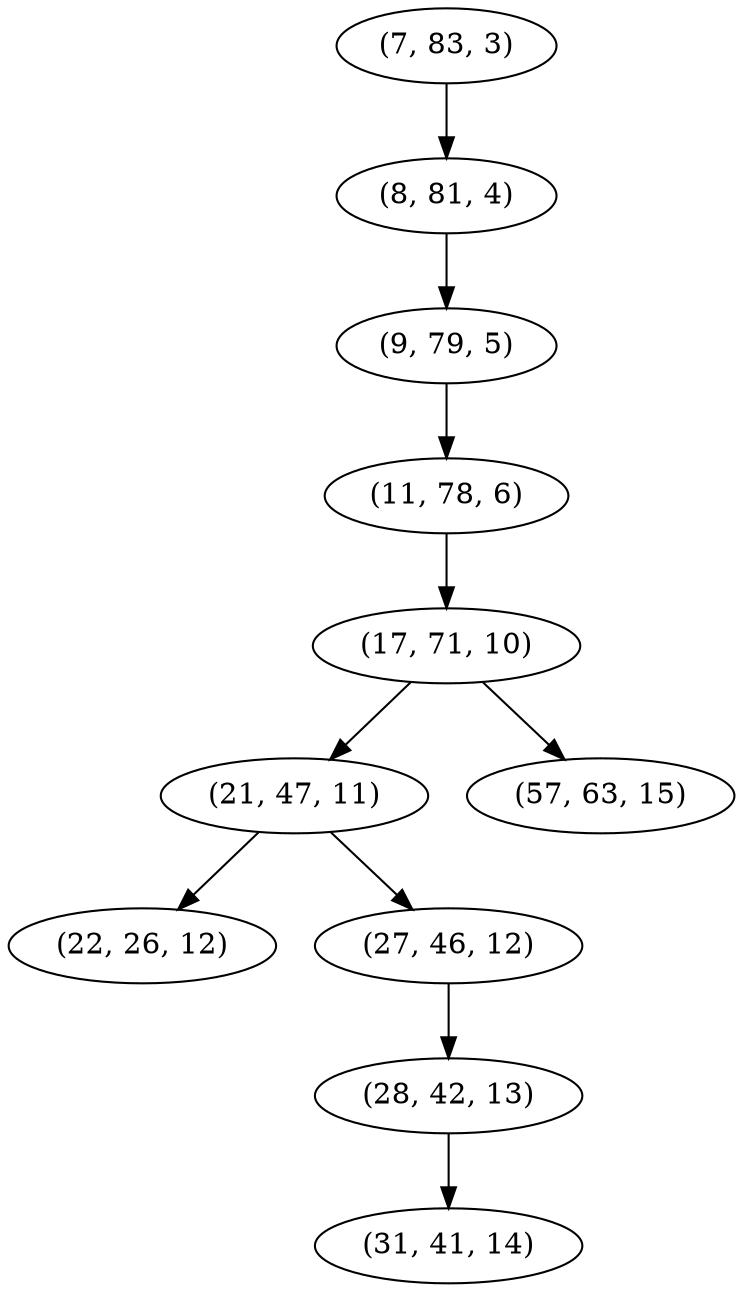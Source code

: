 digraph tree {
    "(7, 83, 3)";
    "(8, 81, 4)";
    "(9, 79, 5)";
    "(11, 78, 6)";
    "(17, 71, 10)";
    "(21, 47, 11)";
    "(22, 26, 12)";
    "(27, 46, 12)";
    "(28, 42, 13)";
    "(31, 41, 14)";
    "(57, 63, 15)";
    "(7, 83, 3)" -> "(8, 81, 4)";
    "(8, 81, 4)" -> "(9, 79, 5)";
    "(9, 79, 5)" -> "(11, 78, 6)";
    "(11, 78, 6)" -> "(17, 71, 10)";
    "(17, 71, 10)" -> "(21, 47, 11)";
    "(17, 71, 10)" -> "(57, 63, 15)";
    "(21, 47, 11)" -> "(22, 26, 12)";
    "(21, 47, 11)" -> "(27, 46, 12)";
    "(27, 46, 12)" -> "(28, 42, 13)";
    "(28, 42, 13)" -> "(31, 41, 14)";
}

